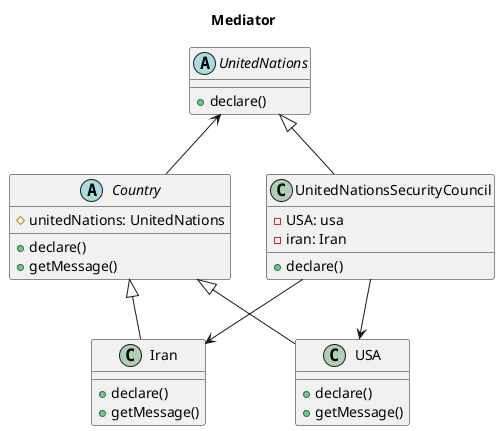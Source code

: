 @startuml

title Mediator

abstract class Country{
    #unitedNations: UnitedNations
    +declare()
    +getMessage()
}
abstract class UnitedNations{
    +declare()
}
class Iran{
    +declare()
    +getMessage()
}
class USA{
    +declare()
    +getMessage()
}
class UnitedNationsSecurityCouncil{
    -USA: usa
    -iran: Iran
    +declare()
}

Country <|-- Iran
Country <|-- USA

UnitedNations <|-- UnitedNationsSecurityCouncil

UnitedNationsSecurityCouncil --> Iran
UnitedNationsSecurityCouncil --> USA

UnitedNations <- Country

@enduml